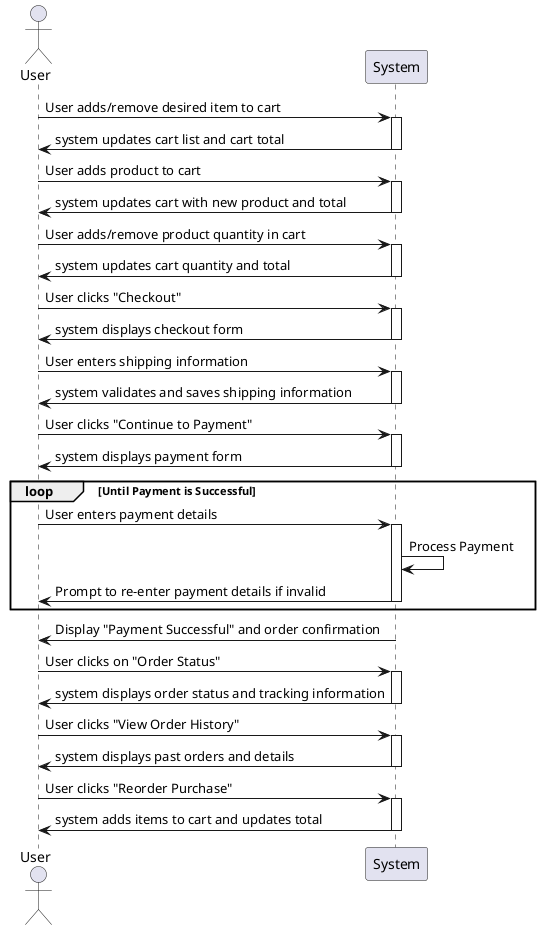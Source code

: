 @startuml Checkout and payment Process: US-05, US-06, US-07, US-08, US-09, US-10, Us-11,  US-18, US-19, US-26
actor User
participant System

User -> System: User adds/remove desired item to cart
activate System
System -> User: system updates cart list and cart total
deactivate System

User -> System: User adds product to cart
activate System
System -> User: system updates cart with new product and total
deactivate System

User -> System: User adds/remove product quantity in cart
activate System
System -> User: system updates cart quantity and total
deactivate System


User -> System: User clicks "Checkout"
activate System
System -> User: system displays checkout form
deactivate System

User -> System: User enters shipping information
activate System
System -> User: system validates and saves shipping information
deactivate System

User -> System: User clicks "Continue to Payment"
activate System
System -> User: system displays payment form
deactivate System

loop Until Payment is Successful
    User -> System: User enters payment details
    activate System 
    System -> System: Process Payment
    System -> User: Prompt to re-enter payment details if invalid
    
    deactivate System
end

System -> User: Display "Payment Successful" and order confirmation

User -> System: User clicks on "Order Status"
activate System
System -> User: system displays order status and tracking information
deactivate System

User -> System: User clicks "View Order History"
activate System
System -> User: system displays past orders and details
deactivate System

User -> System: User clicks "Reorder Purchase"
activate System
System -> User: system adds items to cart and updates total
deactivate System













@enduml